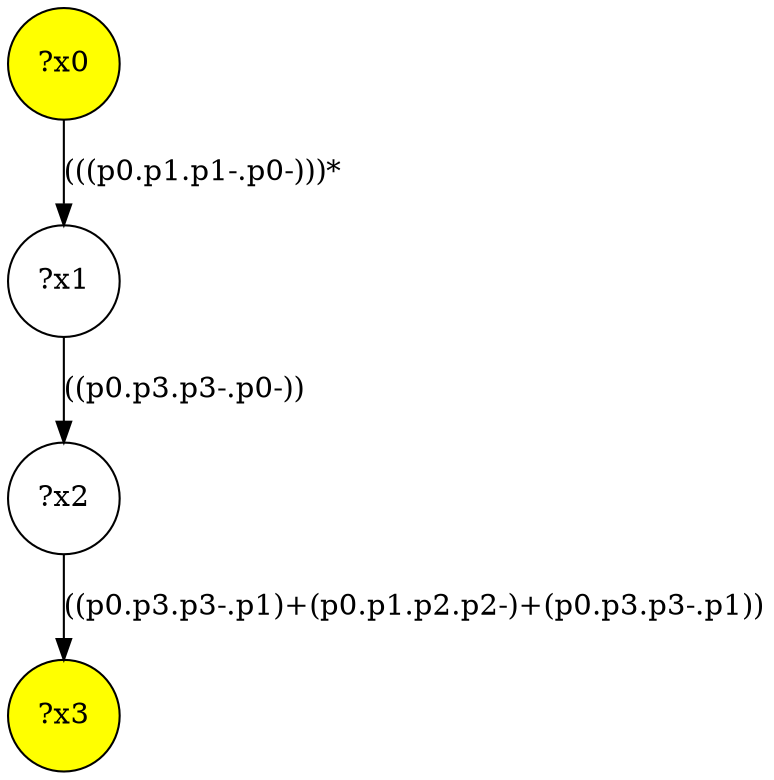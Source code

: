 digraph g {
	x0 [fillcolor="yellow", style="filled," shape=circle, label="?x0"];
	x3 [fillcolor="yellow", style="filled," shape=circle, label="?x3"];
	x1 [shape=circle, label="?x1"];
	x0 -> x1 [label="(((p0.p1.p1-.p0-)))*"];
	x2 [shape=circle, label="?x2"];
	x1 -> x2 [label="((p0.p3.p3-.p0-))"];
	x2 -> x3 [label="((p0.p3.p3-.p1)+(p0.p1.p2.p2-)+(p0.p3.p3-.p1))"];
}
